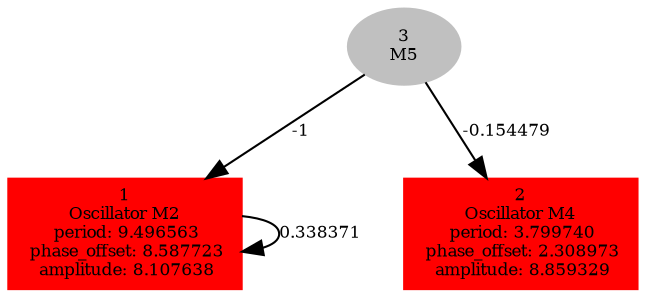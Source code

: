  digraph g{ forcelabels=true;
1 [label=<1<BR />Oscillator M2<BR /> period: 9.496563<BR /> phase_offset: 8.587723<BR /> amplitude: 8.107638>, shape=box,color=red,style=filled,fontsize=8];2 [label=<2<BR />Oscillator M4<BR /> period: 3.799740<BR /> phase_offset: 2.308973<BR /> amplitude: 8.859329>, shape=box,color=red,style=filled,fontsize=8];3[label=<3<BR/>M5>,color="grey",style=filled,fontsize=8];
1 -> 1[label="0.338371 ",fontsize="8"];
3 -> 1[label="-1 ",fontsize="8"];
3 -> 2[label="-0.154479 ",fontsize="8"];
 }
